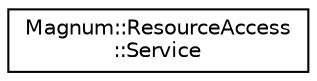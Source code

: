 digraph "圖形化之類別階層"
{
  edge [fontname="Helvetica",fontsize="10",labelfontname="Helvetica",labelfontsize="10"];
  node [fontname="Helvetica",fontsize="10",shape=record];
  rankdir="LR";
  Node1 [label="Magnum::ResourceAccess\l::Service",height=0.2,width=0.4,color="black", fillcolor="white", style="filled",URL="$struct_magnum_1_1_resource_access_1_1_service.html"];
}
